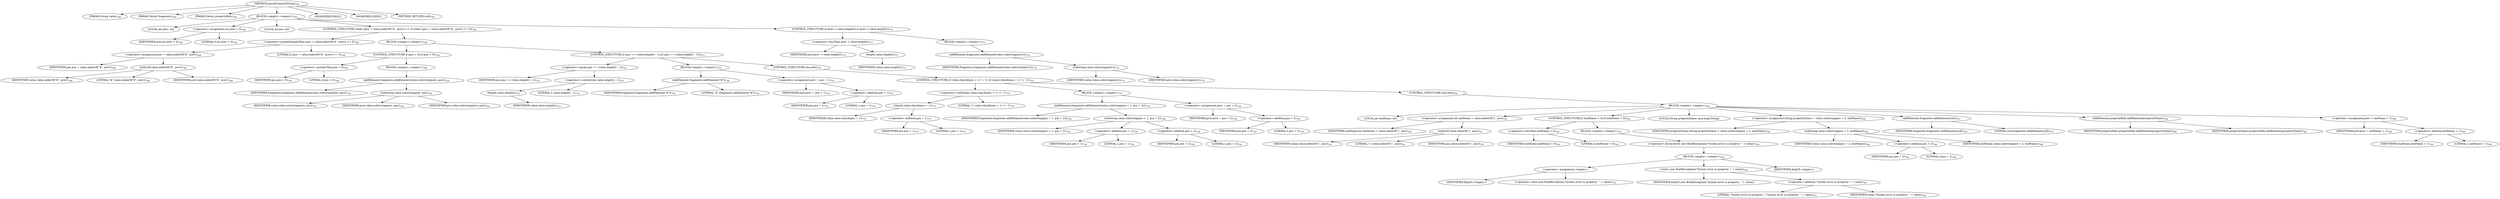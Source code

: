 digraph "parsePropertyString" {  
"2465" [label = <(METHOD,parsePropertyString)<SUB>744</SUB>> ]
"2466" [label = <(PARAM,String value)<SUB>744</SUB>> ]
"2467" [label = <(PARAM,Vector fragments)<SUB>744</SUB>> ]
"2468" [label = <(PARAM,Vector propertyRefs)<SUB>744</SUB>> ]
"2469" [label = <(BLOCK,&lt;empty&gt;,&lt;empty&gt;)<SUB>745</SUB>> ]
"2470" [label = <(LOCAL,int prev: int)> ]
"2471" [label = <(&lt;operator&gt;.assignment,int prev = 0)<SUB>746</SUB>> ]
"2472" [label = <(IDENTIFIER,prev,int prev = 0)<SUB>746</SUB>> ]
"2473" [label = <(LITERAL,0,int prev = 0)<SUB>746</SUB>> ]
"2474" [label = <(LOCAL,int pos: int)> ]
"2475" [label = <(CONTROL_STRUCTURE,while ((pos = value.indexOf(&quot;$&quot;, prev)) &gt;= 0),while ((pos = value.indexOf(&quot;$&quot;, prev)) &gt;= 0))<SUB>748</SUB>> ]
"2476" [label = <(&lt;operator&gt;.greaterEqualsThan,(pos = value.indexOf(&quot;$&quot;, prev)) &gt;= 0)<SUB>748</SUB>> ]
"2477" [label = <(&lt;operator&gt;.assignment,pos = value.indexOf(&quot;$&quot;, prev))<SUB>748</SUB>> ]
"2478" [label = <(IDENTIFIER,pos,pos = value.indexOf(&quot;$&quot;, prev))<SUB>748</SUB>> ]
"2479" [label = <(indexOf,value.indexOf(&quot;$&quot;, prev))<SUB>748</SUB>> ]
"2480" [label = <(IDENTIFIER,value,value.indexOf(&quot;$&quot;, prev))<SUB>748</SUB>> ]
"2481" [label = <(LITERAL,&quot;$&quot;,value.indexOf(&quot;$&quot;, prev))<SUB>748</SUB>> ]
"2482" [label = <(IDENTIFIER,prev,value.indexOf(&quot;$&quot;, prev))<SUB>748</SUB>> ]
"2483" [label = <(LITERAL,0,(pos = value.indexOf(&quot;$&quot;, prev)) &gt;= 0)<SUB>748</SUB>> ]
"2484" [label = <(BLOCK,&lt;empty&gt;,&lt;empty&gt;)<SUB>748</SUB>> ]
"2485" [label = <(CONTROL_STRUCTURE,if (pos &gt; 0),if (pos &gt; 0))<SUB>749</SUB>> ]
"2486" [label = <(&lt;operator&gt;.greaterThan,pos &gt; 0)<SUB>749</SUB>> ]
"2487" [label = <(IDENTIFIER,pos,pos &gt; 0)<SUB>749</SUB>> ]
"2488" [label = <(LITERAL,0,pos &gt; 0)<SUB>749</SUB>> ]
"2489" [label = <(BLOCK,&lt;empty&gt;,&lt;empty&gt;)<SUB>749</SUB>> ]
"2490" [label = <(addElement,fragments.addElement(value.substring(prev, pos)))<SUB>750</SUB>> ]
"2491" [label = <(IDENTIFIER,fragments,fragments.addElement(value.substring(prev, pos)))<SUB>750</SUB>> ]
"2492" [label = <(substring,value.substring(prev, pos))<SUB>750</SUB>> ]
"2493" [label = <(IDENTIFIER,value,value.substring(prev, pos))<SUB>750</SUB>> ]
"2494" [label = <(IDENTIFIER,prev,value.substring(prev, pos))<SUB>750</SUB>> ]
"2495" [label = <(IDENTIFIER,pos,value.substring(prev, pos))<SUB>750</SUB>> ]
"2496" [label = <(CONTROL_STRUCTURE,if (pos == (value.length() - 1)),if (pos == (value.length() - 1)))<SUB>753</SUB>> ]
"2497" [label = <(&lt;operator&gt;.equals,pos == (value.length() - 1))<SUB>753</SUB>> ]
"2498" [label = <(IDENTIFIER,pos,pos == (value.length() - 1))<SUB>753</SUB>> ]
"2499" [label = <(&lt;operator&gt;.subtraction,value.length() - 1)<SUB>753</SUB>> ]
"2500" [label = <(length,value.length())<SUB>753</SUB>> ]
"2501" [label = <(IDENTIFIER,value,value.length())<SUB>753</SUB>> ]
"2502" [label = <(LITERAL,1,value.length() - 1)<SUB>753</SUB>> ]
"2503" [label = <(BLOCK,&lt;empty&gt;,&lt;empty&gt;)<SUB>753</SUB>> ]
"2504" [label = <(addElement,fragments.addElement(&quot;$&quot;))<SUB>754</SUB>> ]
"2505" [label = <(IDENTIFIER,fragments,fragments.addElement(&quot;$&quot;))<SUB>754</SUB>> ]
"2506" [label = <(LITERAL,&quot;$&quot;,fragments.addElement(&quot;$&quot;))<SUB>754</SUB>> ]
"2507" [label = <(&lt;operator&gt;.assignment,prev = pos + 1)<SUB>755</SUB>> ]
"2508" [label = <(IDENTIFIER,prev,prev = pos + 1)<SUB>755</SUB>> ]
"2509" [label = <(&lt;operator&gt;.addition,pos + 1)<SUB>755</SUB>> ]
"2510" [label = <(IDENTIFIER,pos,pos + 1)<SUB>755</SUB>> ]
"2511" [label = <(LITERAL,1,pos + 1)<SUB>755</SUB>> ]
"2512" [label = <(CONTROL_STRUCTURE,else,else)<SUB>757</SUB>> ]
"2513" [label = <(CONTROL_STRUCTURE,if (value.charAt(pos + 1) != '{'),if (value.charAt(pos + 1) != '{'))<SUB>757</SUB>> ]
"2514" [label = <(&lt;operator&gt;.notEquals,value.charAt(pos + 1) != '{')<SUB>757</SUB>> ]
"2515" [label = <(charAt,value.charAt(pos + 1))<SUB>757</SUB>> ]
"2516" [label = <(IDENTIFIER,value,value.charAt(pos + 1))<SUB>757</SUB>> ]
"2517" [label = <(&lt;operator&gt;.addition,pos + 1)<SUB>757</SUB>> ]
"2518" [label = <(IDENTIFIER,pos,pos + 1)<SUB>757</SUB>> ]
"2519" [label = <(LITERAL,1,pos + 1)<SUB>757</SUB>> ]
"2520" [label = <(LITERAL,'{',value.charAt(pos + 1) != '{')<SUB>757</SUB>> ]
"2521" [label = <(BLOCK,&lt;empty&gt;,&lt;empty&gt;)<SUB>757</SUB>> ]
"2522" [label = <(addElement,fragments.addElement(value.substring(pos + 1, pos + 2)))<SUB>758</SUB>> ]
"2523" [label = <(IDENTIFIER,fragments,fragments.addElement(value.substring(pos + 1, pos + 2)))<SUB>758</SUB>> ]
"2524" [label = <(substring,value.substring(pos + 1, pos + 2))<SUB>758</SUB>> ]
"2525" [label = <(IDENTIFIER,value,value.substring(pos + 1, pos + 2))<SUB>758</SUB>> ]
"2526" [label = <(&lt;operator&gt;.addition,pos + 1)<SUB>758</SUB>> ]
"2527" [label = <(IDENTIFIER,pos,pos + 1)<SUB>758</SUB>> ]
"2528" [label = <(LITERAL,1,pos + 1)<SUB>758</SUB>> ]
"2529" [label = <(&lt;operator&gt;.addition,pos + 2)<SUB>758</SUB>> ]
"2530" [label = <(IDENTIFIER,pos,pos + 2)<SUB>758</SUB>> ]
"2531" [label = <(LITERAL,2,pos + 2)<SUB>758</SUB>> ]
"2532" [label = <(&lt;operator&gt;.assignment,prev = pos + 2)<SUB>759</SUB>> ]
"2533" [label = <(IDENTIFIER,prev,prev = pos + 2)<SUB>759</SUB>> ]
"2534" [label = <(&lt;operator&gt;.addition,pos + 2)<SUB>759</SUB>> ]
"2535" [label = <(IDENTIFIER,pos,pos + 2)<SUB>759</SUB>> ]
"2536" [label = <(LITERAL,2,pos + 2)<SUB>759</SUB>> ]
"2537" [label = <(CONTROL_STRUCTURE,else,else)<SUB>760</SUB>> ]
"2538" [label = <(BLOCK,&lt;empty&gt;,&lt;empty&gt;)<SUB>760</SUB>> ]
"2539" [label = <(LOCAL,int endName: int)> ]
"2540" [label = <(&lt;operator&gt;.assignment,int endName = value.indexOf('}', pos))<SUB>761</SUB>> ]
"2541" [label = <(IDENTIFIER,endName,int endName = value.indexOf('}', pos))<SUB>761</SUB>> ]
"2542" [label = <(indexOf,value.indexOf('}', pos))<SUB>761</SUB>> ]
"2543" [label = <(IDENTIFIER,value,value.indexOf('}', pos))<SUB>761</SUB>> ]
"2544" [label = <(LITERAL,'}',value.indexOf('}', pos))<SUB>761</SUB>> ]
"2545" [label = <(IDENTIFIER,pos,value.indexOf('}', pos))<SUB>761</SUB>> ]
"2546" [label = <(CONTROL_STRUCTURE,if (endName &lt; 0),if (endName &lt; 0))<SUB>762</SUB>> ]
"2547" [label = <(&lt;operator&gt;.lessThan,endName &lt; 0)<SUB>762</SUB>> ]
"2548" [label = <(IDENTIFIER,endName,endName &lt; 0)<SUB>762</SUB>> ]
"2549" [label = <(LITERAL,0,endName &lt; 0)<SUB>762</SUB>> ]
"2550" [label = <(BLOCK,&lt;empty&gt;,&lt;empty&gt;)<SUB>762</SUB>> ]
"2551" [label = <(&lt;operator&gt;.throw,throw new BuildException(&quot;Syntax error in property: &quot; + value);)<SUB>763</SUB>> ]
"2552" [label = <(BLOCK,&lt;empty&gt;,&lt;empty&gt;)<SUB>763</SUB>> ]
"2553" [label = <(&lt;operator&gt;.assignment,&lt;empty&gt;)> ]
"2554" [label = <(IDENTIFIER,$obj55,&lt;empty&gt;)> ]
"2555" [label = <(&lt;operator&gt;.alloc,new BuildException(&quot;Syntax error in property: &quot; + value))<SUB>763</SUB>> ]
"2556" [label = <(&lt;init&gt;,new BuildException(&quot;Syntax error in property: &quot; + value))<SUB>763</SUB>> ]
"2557" [label = <(IDENTIFIER,$obj55,new BuildException(&quot;Syntax error in property: &quot; + value))> ]
"2558" [label = <(&lt;operator&gt;.addition,&quot;Syntax error in property: &quot; + value)<SUB>763</SUB>> ]
"2559" [label = <(LITERAL,&quot;Syntax error in property: &quot;,&quot;Syntax error in property: &quot; + value)<SUB>763</SUB>> ]
"2560" [label = <(IDENTIFIER,value,&quot;Syntax error in property: &quot; + value)<SUB>764</SUB>> ]
"2561" [label = <(IDENTIFIER,$obj55,&lt;empty&gt;)> ]
"2562" [label = <(LOCAL,String propertyName: java.lang.String)> ]
"2563" [label = <(&lt;operator&gt;.assignment,String propertyName = value.substring(pos + 2, endName))<SUB>766</SUB>> ]
"2564" [label = <(IDENTIFIER,propertyName,String propertyName = value.substring(pos + 2, endName))<SUB>766</SUB>> ]
"2565" [label = <(substring,value.substring(pos + 2, endName))<SUB>766</SUB>> ]
"2566" [label = <(IDENTIFIER,value,value.substring(pos + 2, endName))<SUB>766</SUB>> ]
"2567" [label = <(&lt;operator&gt;.addition,pos + 2)<SUB>766</SUB>> ]
"2568" [label = <(IDENTIFIER,pos,pos + 2)<SUB>766</SUB>> ]
"2569" [label = <(LITERAL,2,pos + 2)<SUB>766</SUB>> ]
"2570" [label = <(IDENTIFIER,endName,value.substring(pos + 2, endName))<SUB>766</SUB>> ]
"2571" [label = <(addElement,fragments.addElement(null))<SUB>767</SUB>> ]
"2572" [label = <(IDENTIFIER,fragments,fragments.addElement(null))<SUB>767</SUB>> ]
"2573" [label = <(LITERAL,null,fragments.addElement(null))<SUB>767</SUB>> ]
"2574" [label = <(addElement,propertyRefs.addElement(propertyName))<SUB>768</SUB>> ]
"2575" [label = <(IDENTIFIER,propertyRefs,propertyRefs.addElement(propertyName))<SUB>768</SUB>> ]
"2576" [label = <(IDENTIFIER,propertyName,propertyRefs.addElement(propertyName))<SUB>768</SUB>> ]
"2577" [label = <(&lt;operator&gt;.assignment,prev = endName + 1)<SUB>769</SUB>> ]
"2578" [label = <(IDENTIFIER,prev,prev = endName + 1)<SUB>769</SUB>> ]
"2579" [label = <(&lt;operator&gt;.addition,endName + 1)<SUB>769</SUB>> ]
"2580" [label = <(IDENTIFIER,endName,endName + 1)<SUB>769</SUB>> ]
"2581" [label = <(LITERAL,1,endName + 1)<SUB>769</SUB>> ]
"2582" [label = <(CONTROL_STRUCTURE,if (prev &lt; value.length()),if (prev &lt; value.length()))<SUB>773</SUB>> ]
"2583" [label = <(&lt;operator&gt;.lessThan,prev &lt; value.length())<SUB>773</SUB>> ]
"2584" [label = <(IDENTIFIER,prev,prev &lt; value.length())<SUB>773</SUB>> ]
"2585" [label = <(length,value.length())<SUB>773</SUB>> ]
"2586" [label = <(IDENTIFIER,value,value.length())<SUB>773</SUB>> ]
"2587" [label = <(BLOCK,&lt;empty&gt;,&lt;empty&gt;)<SUB>773</SUB>> ]
"2588" [label = <(addElement,fragments.addElement(value.substring(prev)))<SUB>774</SUB>> ]
"2589" [label = <(IDENTIFIER,fragments,fragments.addElement(value.substring(prev)))<SUB>774</SUB>> ]
"2590" [label = <(substring,value.substring(prev))<SUB>774</SUB>> ]
"2591" [label = <(IDENTIFIER,value,value.substring(prev))<SUB>774</SUB>> ]
"2592" [label = <(IDENTIFIER,prev,value.substring(prev))<SUB>774</SUB>> ]
"2593" [label = <(MODIFIER,PUBLIC)> ]
"2594" [label = <(MODIFIER,STATIC)> ]
"2595" [label = <(METHOD_RETURN,void)<SUB>744</SUB>> ]
  "2465" -> "2466" 
  "2465" -> "2467" 
  "2465" -> "2468" 
  "2465" -> "2469" 
  "2465" -> "2593" 
  "2465" -> "2594" 
  "2465" -> "2595" 
  "2469" -> "2470" 
  "2469" -> "2471" 
  "2469" -> "2474" 
  "2469" -> "2475" 
  "2469" -> "2582" 
  "2471" -> "2472" 
  "2471" -> "2473" 
  "2475" -> "2476" 
  "2475" -> "2484" 
  "2476" -> "2477" 
  "2476" -> "2483" 
  "2477" -> "2478" 
  "2477" -> "2479" 
  "2479" -> "2480" 
  "2479" -> "2481" 
  "2479" -> "2482" 
  "2484" -> "2485" 
  "2484" -> "2496" 
  "2485" -> "2486" 
  "2485" -> "2489" 
  "2486" -> "2487" 
  "2486" -> "2488" 
  "2489" -> "2490" 
  "2490" -> "2491" 
  "2490" -> "2492" 
  "2492" -> "2493" 
  "2492" -> "2494" 
  "2492" -> "2495" 
  "2496" -> "2497" 
  "2496" -> "2503" 
  "2496" -> "2512" 
  "2497" -> "2498" 
  "2497" -> "2499" 
  "2499" -> "2500" 
  "2499" -> "2502" 
  "2500" -> "2501" 
  "2503" -> "2504" 
  "2503" -> "2507" 
  "2504" -> "2505" 
  "2504" -> "2506" 
  "2507" -> "2508" 
  "2507" -> "2509" 
  "2509" -> "2510" 
  "2509" -> "2511" 
  "2512" -> "2513" 
  "2513" -> "2514" 
  "2513" -> "2521" 
  "2513" -> "2537" 
  "2514" -> "2515" 
  "2514" -> "2520" 
  "2515" -> "2516" 
  "2515" -> "2517" 
  "2517" -> "2518" 
  "2517" -> "2519" 
  "2521" -> "2522" 
  "2521" -> "2532" 
  "2522" -> "2523" 
  "2522" -> "2524" 
  "2524" -> "2525" 
  "2524" -> "2526" 
  "2524" -> "2529" 
  "2526" -> "2527" 
  "2526" -> "2528" 
  "2529" -> "2530" 
  "2529" -> "2531" 
  "2532" -> "2533" 
  "2532" -> "2534" 
  "2534" -> "2535" 
  "2534" -> "2536" 
  "2537" -> "2538" 
  "2538" -> "2539" 
  "2538" -> "2540" 
  "2538" -> "2546" 
  "2538" -> "2562" 
  "2538" -> "2563" 
  "2538" -> "2571" 
  "2538" -> "2574" 
  "2538" -> "2577" 
  "2540" -> "2541" 
  "2540" -> "2542" 
  "2542" -> "2543" 
  "2542" -> "2544" 
  "2542" -> "2545" 
  "2546" -> "2547" 
  "2546" -> "2550" 
  "2547" -> "2548" 
  "2547" -> "2549" 
  "2550" -> "2551" 
  "2551" -> "2552" 
  "2552" -> "2553" 
  "2552" -> "2556" 
  "2552" -> "2561" 
  "2553" -> "2554" 
  "2553" -> "2555" 
  "2556" -> "2557" 
  "2556" -> "2558" 
  "2558" -> "2559" 
  "2558" -> "2560" 
  "2563" -> "2564" 
  "2563" -> "2565" 
  "2565" -> "2566" 
  "2565" -> "2567" 
  "2565" -> "2570" 
  "2567" -> "2568" 
  "2567" -> "2569" 
  "2571" -> "2572" 
  "2571" -> "2573" 
  "2574" -> "2575" 
  "2574" -> "2576" 
  "2577" -> "2578" 
  "2577" -> "2579" 
  "2579" -> "2580" 
  "2579" -> "2581" 
  "2582" -> "2583" 
  "2582" -> "2587" 
  "2583" -> "2584" 
  "2583" -> "2585" 
  "2585" -> "2586" 
  "2587" -> "2588" 
  "2588" -> "2589" 
  "2588" -> "2590" 
  "2590" -> "2591" 
  "2590" -> "2592" 
}
